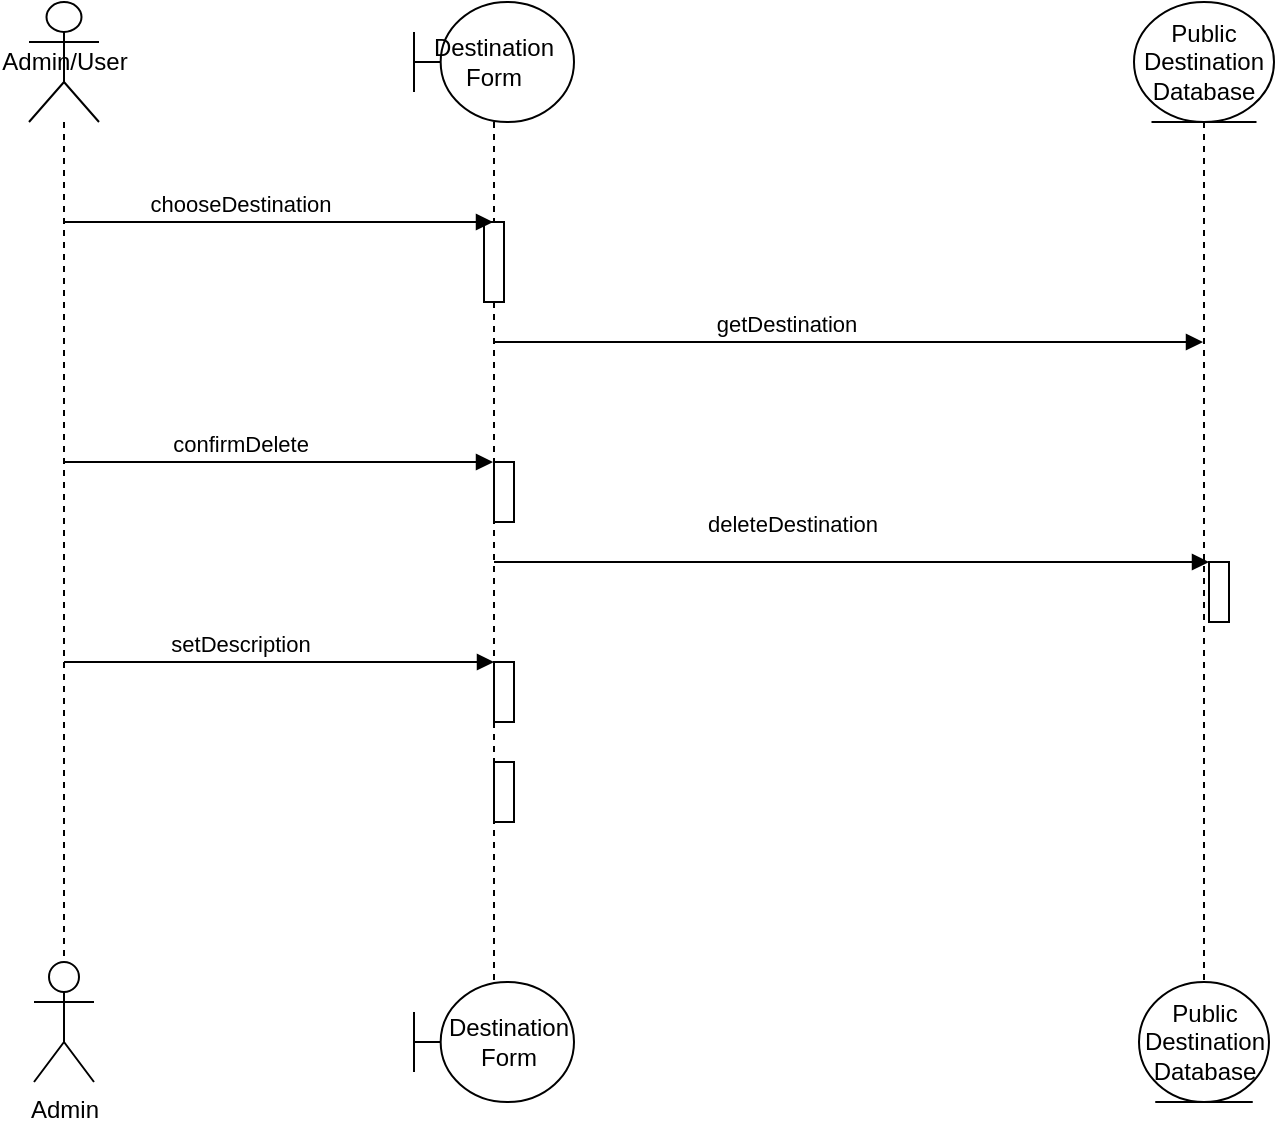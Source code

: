 <mxfile version="21.1.2" type="device">
  <diagram name="Page-1" id="aLbnn5nD4nmpR6Ko-jWS">
    <mxGraphModel dx="432" dy="955" grid="1" gridSize="10" guides="1" tooltips="1" connect="1" arrows="1" fold="1" page="1" pageScale="1" pageWidth="850" pageHeight="1100" math="0" shadow="0">
      <root>
        <mxCell id="0" />
        <mxCell id="1" parent="0" />
        <mxCell id="1y3fWj2mB8MClri4n722-1" value="Admin" style="shape=umlActor;verticalLabelPosition=bottom;verticalAlign=top;html=1;" parent="1" vertex="1">
          <mxGeometry x="50" y="490" width="30" height="60" as="geometry" />
        </mxCell>
        <mxCell id="1y3fWj2mB8MClri4n722-2" value="Admin/User" style="shape=umlLifeline;perimeter=lifelinePerimeter;whiteSpace=wrap;html=1;container=1;dropTarget=0;collapsible=0;recursiveResize=0;outlineConnect=0;portConstraint=eastwest;newEdgeStyle={&quot;edgeStyle&quot;:&quot;elbowEdgeStyle&quot;,&quot;elbow&quot;:&quot;vertical&quot;,&quot;curved&quot;:0,&quot;rounded&quot;:0};participant=umlActor;size=60;" parent="1" vertex="1">
          <mxGeometry x="47.5" y="10" width="35" height="480" as="geometry" />
        </mxCell>
        <mxCell id="1y3fWj2mB8MClri4n722-5" value="Destination&lt;br&gt;Form" style="shape=umlBoundary;whiteSpace=wrap;html=1;" parent="1" vertex="1">
          <mxGeometry x="240" y="500" width="80" height="60" as="geometry" />
        </mxCell>
        <mxCell id="1y3fWj2mB8MClri4n722-6" value="Destination&lt;br&gt;Form" style="shape=umlLifeline;perimeter=lifelinePerimeter;whiteSpace=wrap;html=1;container=1;dropTarget=0;collapsible=0;recursiveResize=0;outlineConnect=0;portConstraint=eastwest;newEdgeStyle={&quot;edgeStyle&quot;:&quot;elbowEdgeStyle&quot;,&quot;elbow&quot;:&quot;vertical&quot;,&quot;curved&quot;:0,&quot;rounded&quot;:0};participant=umlBoundary;size=60;" parent="1" vertex="1">
          <mxGeometry x="240" y="10" width="80" height="490" as="geometry" />
        </mxCell>
        <mxCell id="1y3fWj2mB8MClri4n722-8" value="" style="html=1;points=[];perimeter=orthogonalPerimeter;outlineConnect=0;targetShapes=umlLifeline;portConstraint=eastwest;newEdgeStyle={&quot;edgeStyle&quot;:&quot;elbowEdgeStyle&quot;,&quot;elbow&quot;:&quot;vertical&quot;,&quot;curved&quot;:0,&quot;rounded&quot;:0};" parent="1y3fWj2mB8MClri4n722-6" vertex="1">
          <mxGeometry x="35" y="110" width="10" height="40" as="geometry" />
        </mxCell>
        <mxCell id="1y3fWj2mB8MClri4n722-24" value="" style="html=1;points=[];perimeter=orthogonalPerimeter;outlineConnect=0;targetShapes=umlLifeline;portConstraint=eastwest;newEdgeStyle={&quot;edgeStyle&quot;:&quot;elbowEdgeStyle&quot;,&quot;elbow&quot;:&quot;vertical&quot;,&quot;curved&quot;:0,&quot;rounded&quot;:0};" parent="1y3fWj2mB8MClri4n722-6" vertex="1">
          <mxGeometry x="40" y="330" width="10" height="30" as="geometry" />
        </mxCell>
        <mxCell id="1y3fWj2mB8MClri4n722-26" value="" style="html=1;points=[];perimeter=orthogonalPerimeter;outlineConnect=0;targetShapes=umlLifeline;portConstraint=eastwest;newEdgeStyle={&quot;edgeStyle&quot;:&quot;elbowEdgeStyle&quot;,&quot;elbow&quot;:&quot;vertical&quot;,&quot;curved&quot;:0,&quot;rounded&quot;:0};" parent="1y3fWj2mB8MClri4n722-6" vertex="1">
          <mxGeometry x="40" y="230" width="10" height="30" as="geometry" />
        </mxCell>
        <mxCell id="1y3fWj2mB8MClri4n722-34" value="" style="html=1;points=[];perimeter=orthogonalPerimeter;outlineConnect=0;targetShapes=umlLifeline;portConstraint=eastwest;newEdgeStyle={&quot;edgeStyle&quot;:&quot;elbowEdgeStyle&quot;,&quot;elbow&quot;:&quot;vertical&quot;,&quot;curved&quot;:0,&quot;rounded&quot;:0};" parent="1y3fWj2mB8MClri4n722-6" vertex="1">
          <mxGeometry x="40" y="380" width="10" height="30" as="geometry" />
        </mxCell>
        <mxCell id="1y3fWj2mB8MClri4n722-7" value="chooseDestination" style="html=1;verticalAlign=bottom;endArrow=block;edgeStyle=elbowEdgeStyle;elbow=vertical;curved=0;rounded=0;" parent="1" target="1y3fWj2mB8MClri4n722-6" edge="1">
          <mxGeometry x="-0.18" width="80" relative="1" as="geometry">
            <mxPoint x="65" y="120" as="sourcePoint" />
            <mxPoint x="140" y="120" as="targetPoint" />
            <Array as="points">
              <mxPoint x="70" y="120" />
            </Array>
            <mxPoint as="offset" />
          </mxGeometry>
        </mxCell>
        <mxCell id="1y3fWj2mB8MClri4n722-22" value="confirmDelete" style="html=1;verticalAlign=bottom;endArrow=block;edgeStyle=elbowEdgeStyle;elbow=vertical;curved=0;rounded=0;" parent="1" source="1y3fWj2mB8MClri4n722-2" target="1y3fWj2mB8MClri4n722-6" edge="1">
          <mxGeometry x="-0.18" width="80" relative="1" as="geometry">
            <mxPoint x="60" y="280" as="sourcePoint" />
            <mxPoint x="140" y="280" as="targetPoint" />
            <Array as="points">
              <mxPoint x="120" y="240" />
              <mxPoint x="240" y="280" />
            </Array>
            <mxPoint as="offset" />
          </mxGeometry>
        </mxCell>
        <mxCell id="1y3fWj2mB8MClri4n722-27" value="deleteDestination" style="html=1;verticalAlign=bottom;endArrow=block;edgeStyle=elbowEdgeStyle;elbow=vertical;curved=0;rounded=0;" parent="1" edge="1" target="1y3fWj2mB8MClri4n722-23">
          <mxGeometry x="-0.161" y="10" width="80" relative="1" as="geometry">
            <mxPoint x="280" y="290" as="sourcePoint" />
            <mxPoint x="280" y="290" as="targetPoint" />
            <Array as="points">
              <mxPoint x="470" y="290" />
            </Array>
            <mxPoint x="-1" as="offset" />
          </mxGeometry>
        </mxCell>
        <mxCell id="1y3fWj2mB8MClri4n722-28" value="setDescription" style="html=1;verticalAlign=bottom;endArrow=block;edgeStyle=elbowEdgeStyle;elbow=vertical;curved=0;rounded=0;" parent="1" edge="1">
          <mxGeometry x="-0.18" width="80" relative="1" as="geometry">
            <mxPoint x="65" y="340" as="sourcePoint" />
            <mxPoint x="280" y="340" as="targetPoint" />
            <Array as="points">
              <mxPoint x="120" y="340" />
              <mxPoint x="240" y="380" />
            </Array>
            <mxPoint as="offset" />
          </mxGeometry>
        </mxCell>
        <mxCell id="1y3fWj2mB8MClri4n722-41" value="Public&lt;br&gt;Destination Database" style="shape=umlLifeline;perimeter=lifelinePerimeter;whiteSpace=wrap;html=1;container=1;dropTarget=0;collapsible=0;recursiveResize=0;outlineConnect=0;portConstraint=eastwest;newEdgeStyle={&quot;edgeStyle&quot;:&quot;elbowEdgeStyle&quot;,&quot;elbow&quot;:&quot;vertical&quot;,&quot;curved&quot;:0,&quot;rounded&quot;:0};participant=umlEntity;size=60;" parent="1" vertex="1">
          <mxGeometry x="600" y="10" width="70" height="490" as="geometry" />
        </mxCell>
        <mxCell id="1y3fWj2mB8MClri4n722-23" value="" style="html=1;points=[];perimeter=orthogonalPerimeter;outlineConnect=0;targetShapes=umlLifeline;portConstraint=eastwest;newEdgeStyle={&quot;edgeStyle&quot;:&quot;elbowEdgeStyle&quot;,&quot;elbow&quot;:&quot;vertical&quot;,&quot;curved&quot;:0,&quot;rounded&quot;:0};" parent="1y3fWj2mB8MClri4n722-41" vertex="1">
          <mxGeometry x="37.5" y="280" width="10" height="30" as="geometry" />
        </mxCell>
        <mxCell id="1y3fWj2mB8MClri4n722-42" value="Public Destination Database" style="ellipse;shape=umlEntity;whiteSpace=wrap;html=1;" parent="1" vertex="1">
          <mxGeometry x="602.5" y="500" width="65" height="60" as="geometry" />
        </mxCell>
        <mxCell id="te_cUbVDTwEqInpnRbEG-1" value="getDestination" style="html=1;verticalAlign=bottom;endArrow=block;edgeStyle=elbowEdgeStyle;elbow=vertical;curved=0;rounded=0;" edge="1" parent="1" target="1y3fWj2mB8MClri4n722-41">
          <mxGeometry x="-0.18" width="80" relative="1" as="geometry">
            <mxPoint x="280" y="180" as="sourcePoint" />
            <mxPoint x="495" y="180" as="targetPoint" />
            <Array as="points">
              <mxPoint x="285" y="180" />
            </Array>
            <mxPoint as="offset" />
          </mxGeometry>
        </mxCell>
      </root>
    </mxGraphModel>
  </diagram>
</mxfile>
